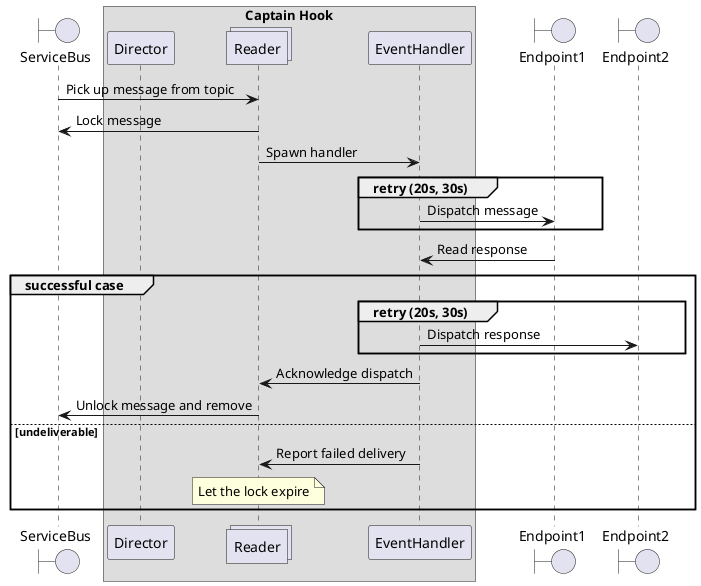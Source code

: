 @startuml
boundary Endpoint2 order 60
boundary Endpoint1 order 50
box "Captain Hook"
participant EventHandler order 40
collections Reader order 30
participant Director order 20
endbox
boundary ServiceBus order 10

ServiceBus -> Reader : Pick up message from topic
Reader -> ServiceBus : Lock message
Reader -> EventHandler : Spawn handler

group retry (20s, 30s)
  EventHandler -> Endpoint1 : Dispatch message
end
  Endpoint1 -> EventHandler : Read response

group successful case

  group retry (20s, 30s)
    EventHandler -> Endpoint2 : Dispatch response
  end
    EventHandler -> Reader : Acknowledge dispatch
    Reader -> ServiceBus : Unlock message and remove
else undeliverable
   EventHandler -> Reader : Report failed delivery
   note over Reader : Let the lock expire
end
@enduml